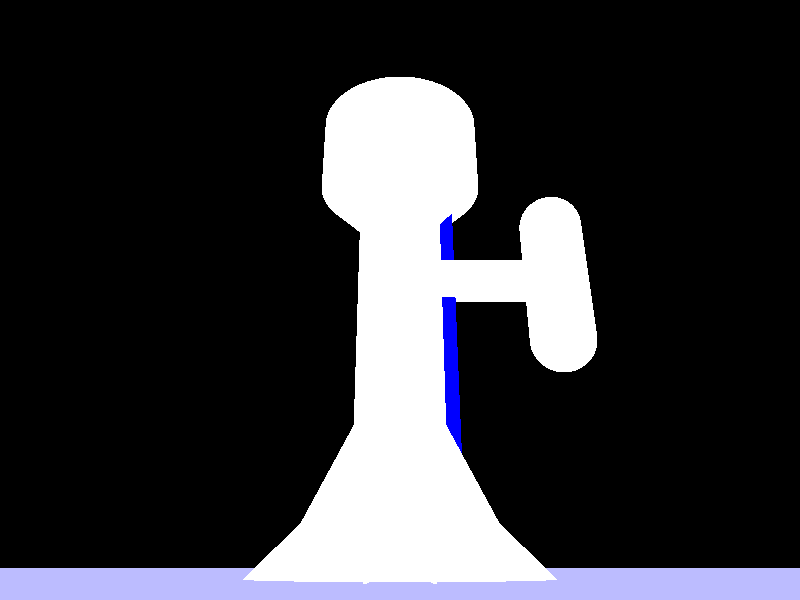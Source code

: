 //  TOUR DU FUTUR //

//  VERSION :

    #version 3.7;

//  INCLUDES :

    #include "colors.inc"
    #include "textures.inc"

//  PARAMETRAGE GLOBAL

    global_settings { 

        assumed_gamma 1.0 

    }

//  CAMERA :

    camera {

        //  Position :

            location <0, 0.2, -13>
    
        //  Direction :

            look_at <0, 6, 0>

        //  Ouverture :

            // aperture 1.0

        //  Floue :

            // blur_samples 100

        //  Focale :

            // focal_point <10, 5, 0>

    }

//  SOURCES DE LUMIERES :

    //  Source 1 :

        light_source {

            //  Position :

                <30, 30, -30>

            //  Couleur :

                rgb <1, 1, 1>
        }

//  PAYSAGE :

    //  Sol :

        plane {

            //  Référence :

                y

            //  Epaisseur :

                0

            //  Couleur : 

                pigment {

                    rgb <0.5, 0.5, 1>

                }

        }

// BATIMENTS :

    //  Tour :

        //  Base :

            //  Cone 1 :

                cone {

                    //  Extrêmité 1 :

                        //  Position :

                            <0, 0, 0>,

                        //  Rayon Extrêmité 1 :

                            3
                
                    //  Extrêmité 2 :

                        //  Position :

                            <0, 1, 0>,

                        //  Rayon Extrêmité 2 :

                            2

                    // Couleur :

                        pigment {

                            rgb <1, 1, 1>

                        }
                }

            //  Cone 2 :

                cone {

                    //  Extrêmité 1 :

                        //  Position :

                            <0, 1, 0>,

                        //  Rayon Extrêmité 1 :

                            2
                
                    //  Extrêmité 2 :

                        //  Position :

                            <0, 3, 0>,

                        //  Rayon Extrêmité 2 :

                            1

                    // Couleur :

                        pigment {

                            rgb <1, 1, 1>

                        }
                }

        //  Entrée :

            //  Mur 1 :

                box {

                    //  Corner 1 :

                        <0.5, 0, 0>,

                    //  Corner 2 :

                        <0.45, 0.75, -4>

                    //  Color :

                        pigment {

                            rgb <1, 1, 1>

                        }
                }

            //  Mur 2 :

                box {

                    //  Corner 1 :

                        <-0.5, 0, 0>,

                    //  Corner 2 :

                        <-0.45, 0.75, -4>

                    //  Color : 

                        pigment {

                            rgb <1, 1, 1>

                        } 
                }

            //  Mur 3 :

                box {

                    //  Corner 1 :

                        <0.5, 0.7, 0>,

                    //  Corner 2 :

                        <-0.5, 0.75, -4>

                    //  Color : 

                        pigment {

                            rgb <1, 1, 1>

                        } 
                }

        //  Tronc :

            cylinder {

                //  Extrêmité 1 :

                    <0, 3, 0>,

                //  Extrêmité 2 :

                    <0, 8, 0>

                //  Rayon :

                    1

                //  Couleur :

                    pigment {

                        rgb <1, 1, 1>

                    }
            }

        //  Passerelle :

            cylinder {

                //  Extrêmité 1 :

                    <0, 6.5, 0>,

                //  Extrêmité 2 :

                    <4, 6.5, 0>

                //  Rayon :

                    0.5

                //  Couleur :

                    pigment {

                        rgb <1, 1, 1>

                    }                   
            }

        //  Tour d'observation :

            //  Tronc :

                cylinder {

                    // Position :

                        //  Extrêmité 1 :

                            <3.75, 5, 0>,

                        //  Extrêmité 2 :

                            <3.75, 8, 0>

                    //  Rayon :
   
                        0.75

                    //  Couleur :

                        pigment {

                            rgb <1, 1, 1>

                        }

                }

            //  Sphère bas :

                sphere {

                    //  Centre :

                        <3.75, 5, 0>

                    //  Rayon :

                        0.75

                    //  Couleur :

                        pigment {

                            rgb <1, 1, 1>

                        }
                }

            //  Sphère haut :

                sphere {

                    //  Centre :

                        <3.75, 8, 0>

                    //  Rayon :

                        0.75

                    //  Couleur :

                        pigment {

                            rgb <1, 1, 1>

                        }
                } 

        //  Ascenseur :

            box {

                //  Corner 1 :

                    <0, 0, -0.15>,

                //  Corner 2 :

                    <1.3, 9, 0.15>

                //  Color :

                    pigment {

                        rgb <0, 0, 1>

                    }
            }

        //  Tête de tour

            //  Base :

                cone {

                    //  Extrêmité 1 :

                        //  Position :

                            <0, 8, 0>,

                        //  Rayon : 

                            1

                    //  Extrêmité 2 :

                        //  Position :

                            <0, 9, 0>,

                        //  Rayon : 

                            2

                    //  Color :

                        pigment {

                            rgb <1, 1, 1>

                        }
                }

            //  Corps :

                cylinder {

                    //  Position :

                        //  Extrêmité 1 :

                            <0, 9, 0>,

                        //  Extrêmité 2 :

                            <0, 11, 0>

                        //  Rayon :

                            2
                        
                        //  Couleur :

                            pigment {

                                rgb <1, 1, 1>
                                
                            }
                }








//